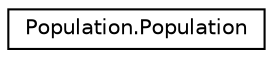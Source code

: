 digraph "Graphical Class Hierarchy"
{
 // LATEX_PDF_SIZE
  edge [fontname="Helvetica",fontsize="10",labelfontname="Helvetica",labelfontsize="10"];
  node [fontname="Helvetica",fontsize="10",shape=record];
  rankdir="LR";
  Node0 [label="Population.Population",height=0.2,width=0.4,color="black", fillcolor="white", style="filled",URL="$classPopulation_1_1Population.html",tooltip="This class modelizes an automata and is used in the genetic algorithm."];
}
